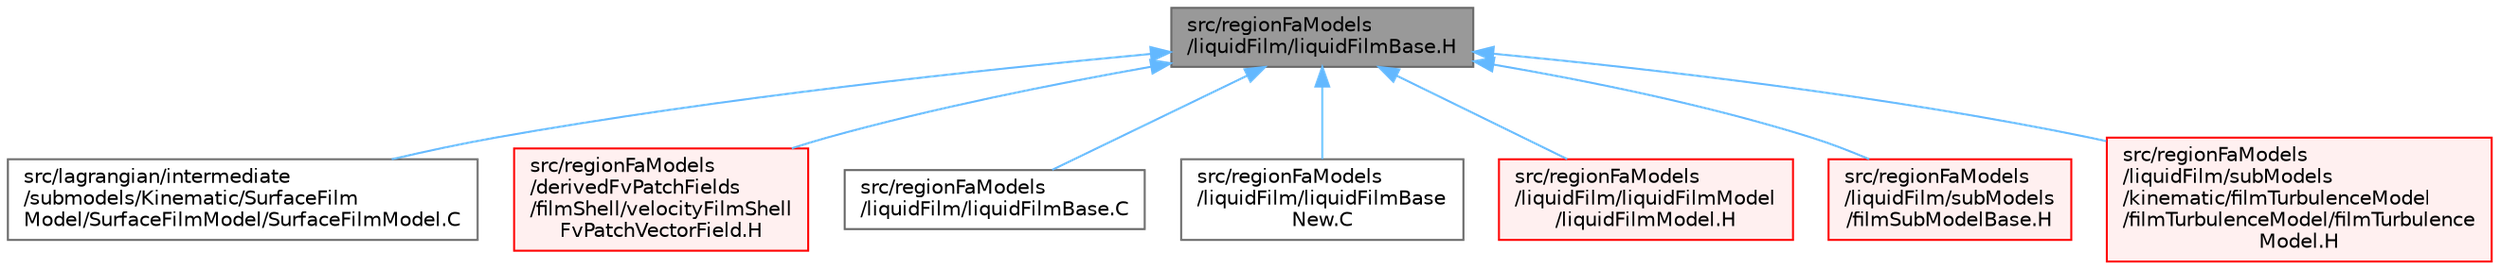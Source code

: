 digraph "src/regionFaModels/liquidFilm/liquidFilmBase.H"
{
 // LATEX_PDF_SIZE
  bgcolor="transparent";
  edge [fontname=Helvetica,fontsize=10,labelfontname=Helvetica,labelfontsize=10];
  node [fontname=Helvetica,fontsize=10,shape=box,height=0.2,width=0.4];
  Node1 [id="Node000001",label="src/regionFaModels\l/liquidFilm/liquidFilmBase.H",height=0.2,width=0.4,color="gray40", fillcolor="grey60", style="filled", fontcolor="black",tooltip=" "];
  Node1 -> Node2 [id="edge1_Node000001_Node000002",dir="back",color="steelblue1",style="solid",tooltip=" "];
  Node2 [id="Node000002",label="src/lagrangian/intermediate\l/submodels/Kinematic/SurfaceFilm\lModel/SurfaceFilmModel/SurfaceFilmModel.C",height=0.2,width=0.4,color="grey40", fillcolor="white", style="filled",URL="$SurfaceFilmModel_8C.html",tooltip=" "];
  Node1 -> Node3 [id="edge2_Node000001_Node000003",dir="back",color="steelblue1",style="solid",tooltip=" "];
  Node3 [id="Node000003",label="src/regionFaModels\l/derivedFvPatchFields\l/filmShell/velocityFilmShell\lFvPatchVectorField.H",height=0.2,width=0.4,color="red", fillcolor="#FFF0F0", style="filled",URL="$velocityFilmShellFvPatchVectorField_8H.html",tooltip=" "];
  Node1 -> Node5 [id="edge3_Node000001_Node000005",dir="back",color="steelblue1",style="solid",tooltip=" "];
  Node5 [id="Node000005",label="src/regionFaModels\l/liquidFilm/liquidFilmBase.C",height=0.2,width=0.4,color="grey40", fillcolor="white", style="filled",URL="$liquidFilmBase_8C.html",tooltip=" "];
  Node1 -> Node6 [id="edge4_Node000001_Node000006",dir="back",color="steelblue1",style="solid",tooltip=" "];
  Node6 [id="Node000006",label="src/regionFaModels\l/liquidFilm/liquidFilmBase\lNew.C",height=0.2,width=0.4,color="grey40", fillcolor="white", style="filled",URL="$liquidFilmBaseNew_8C.html",tooltip=" "];
  Node1 -> Node7 [id="edge5_Node000001_Node000007",dir="back",color="steelblue1",style="solid",tooltip=" "];
  Node7 [id="Node000007",label="src/regionFaModels\l/liquidFilm/liquidFilmModel\l/liquidFilmModel.H",height=0.2,width=0.4,color="red", fillcolor="#FFF0F0", style="filled",URL="$liquidFilmModel_8H.html",tooltip=" "];
  Node1 -> Node12 [id="edge6_Node000001_Node000012",dir="back",color="steelblue1",style="solid",tooltip=" "];
  Node12 [id="Node000012",label="src/regionFaModels\l/liquidFilm/subModels\l/filmSubModelBase.H",height=0.2,width=0.4,color="red", fillcolor="#FFF0F0", style="filled",URL="$regionFaModels_2liquidFilm_2subModels_2filmSubModelBase_8H.html",tooltip=" "];
  Node1 -> Node14 [id="edge7_Node000001_Node000014",dir="back",color="steelblue1",style="solid",tooltip=" "];
  Node14 [id="Node000014",label="src/regionFaModels\l/liquidFilm/subModels\l/kinematic/filmTurbulenceModel\l/filmTurbulenceModel/filmTurbulence\lModel.H",height=0.2,width=0.4,color="red", fillcolor="#FFF0F0", style="filled",URL="$regionFaModels_2liquidFilm_2subModels_2kinematic_2filmTurbulenceModel_2filmTurbulenceModel_2filmTurbulenceModel_8H.html",tooltip=" "];
}
